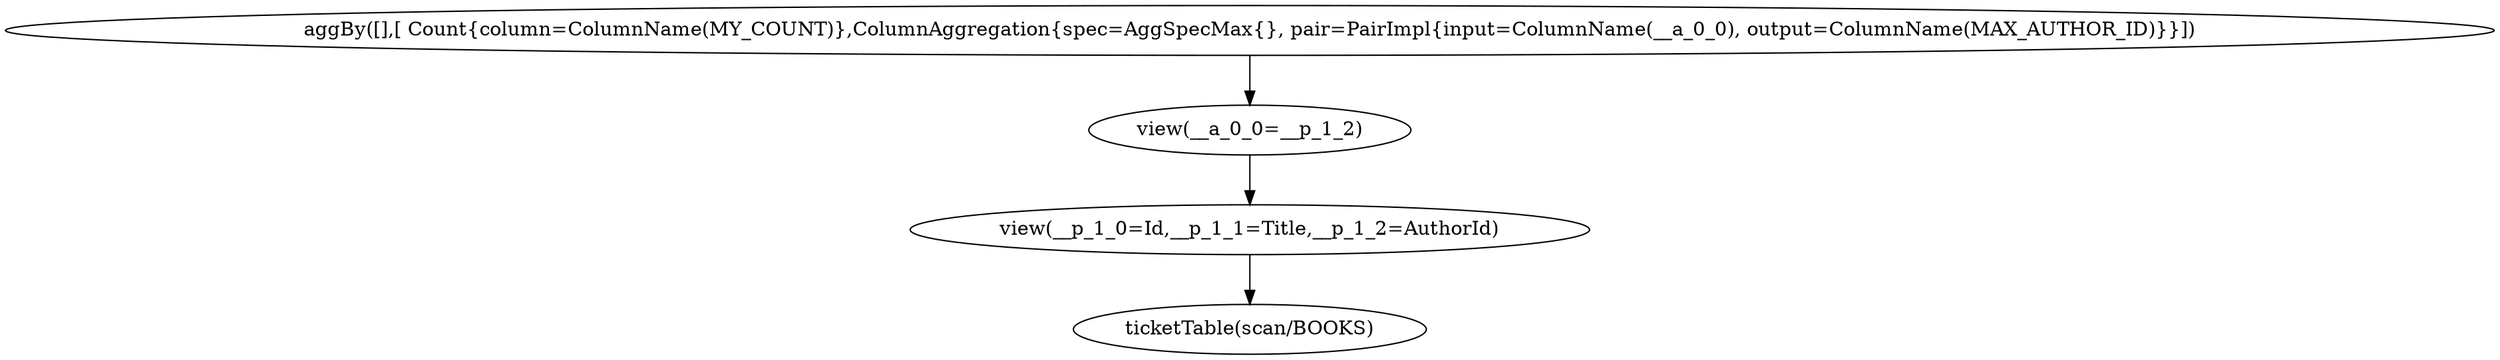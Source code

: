 digraph {
"op_0" ["label"="ticketTable(scan/BOOKS)"]
"op_1" ["label"="view(__p_1_0=Id,__p_1_1=Title,__p_1_2=AuthorId)"]
"op_2" ["label"="view(__a_0_0=__p_1_2)"]
"op_3" ["label"="aggBy([],[ Count{column=ColumnName(MY_COUNT)},ColumnAggregation{spec=AggSpecMax{}, pair=PairImpl{input=ColumnName(__a_0_0), output=ColumnName(MAX_AUTHOR_ID)}}])"]
"op_1" -> "op_0"
"op_2" -> "op_1"
"op_3" -> "op_2"
}
